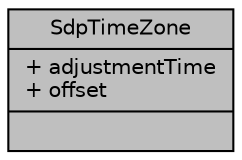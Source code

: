 digraph "SdpTimeZone"
{
 // LATEX_PDF_SIZE
  edge [fontname="Helvetica",fontsize="10",labelfontname="Helvetica",labelfontsize="10"];
  node [fontname="Helvetica",fontsize="10",shape=record];
  Node1 [label="{SdpTimeZone\n|+ adjustmentTime\l+ offset\l|}",height=0.2,width=0.4,color="black", fillcolor="grey75", style="filled", fontcolor="black",tooltip=" "];
}
